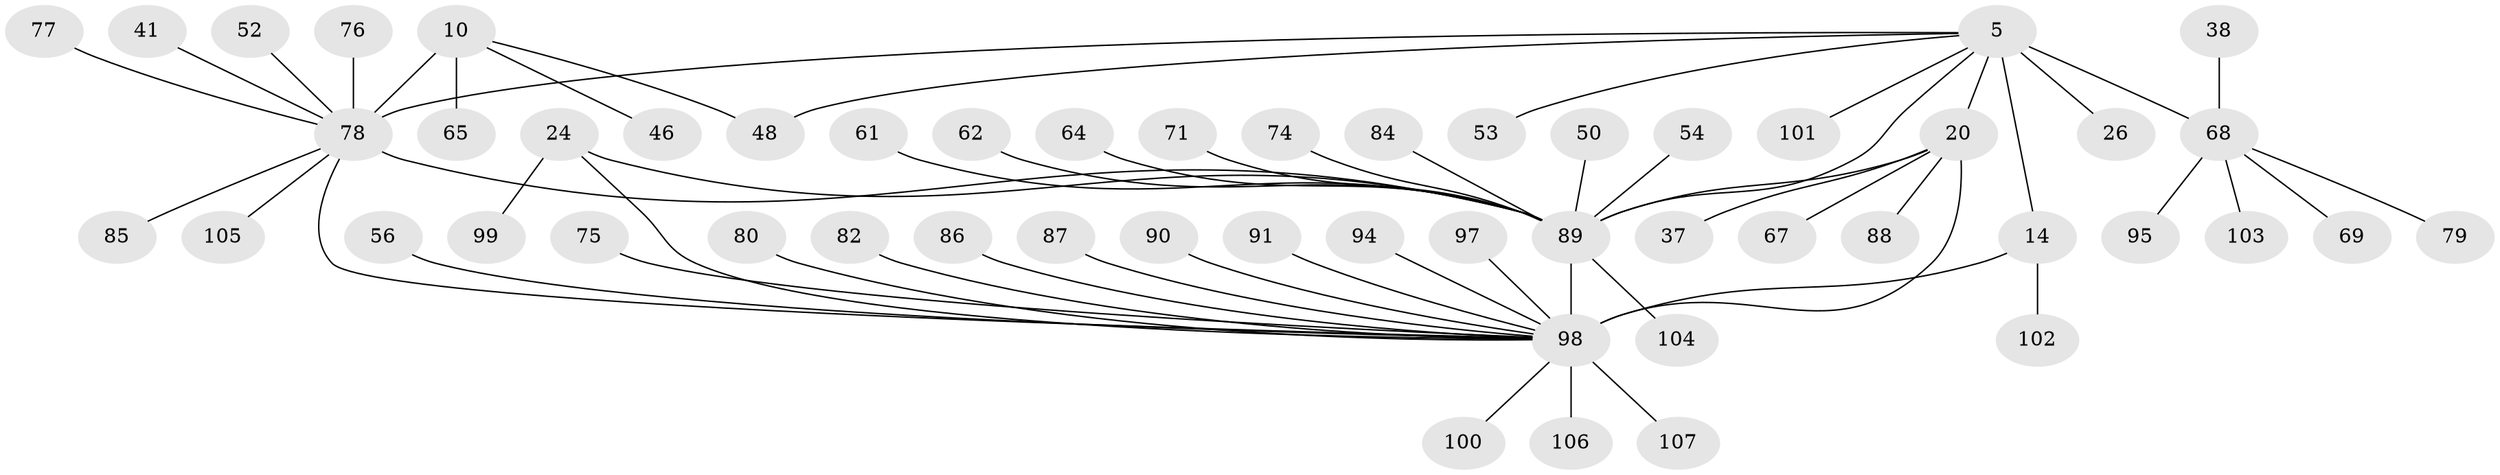 // original degree distribution, {8: 0.04672897196261682, 6: 0.04672897196261682, 7: 0.056074766355140186, 9: 0.028037383177570093, 10: 0.009345794392523364, 5: 0.037383177570093455, 11: 0.009345794392523364, 14: 0.009345794392523364, 1: 0.5700934579439252, 4: 0.018691588785046728, 2: 0.12149532710280374, 3: 0.04672897196261682}
// Generated by graph-tools (version 1.1) at 2025/54/03/09/25 04:54:34]
// undirected, 53 vertices, 59 edges
graph export_dot {
graph [start="1"]
  node [color=gray90,style=filled];
  5 [super="+3"];
  10 [super="+7"];
  14 [super="+11"];
  20 [super="+17"];
  24 [super="+21"];
  26;
  37;
  38;
  41;
  46;
  48;
  50;
  52;
  53 [super="+40"];
  54;
  56;
  61;
  62;
  64 [super="+32"];
  65;
  67;
  68 [super="+36"];
  69 [super="+49"];
  71;
  74;
  75;
  76 [super="+44"];
  77 [super="+72"];
  78 [super="+59+9+30+31"];
  79;
  80;
  82 [super="+58"];
  84;
  85;
  86;
  87;
  88;
  89 [super="+34+51+28+47+25+23+29+73+42"];
  90;
  91;
  94;
  95;
  97;
  98 [super="+19+18+93+55+63+66+70+81"];
  99;
  100;
  101;
  102;
  103 [super="+96"];
  104;
  105;
  106;
  107;
  5 -- 48;
  5 -- 20;
  5 -- 89 [weight=2];
  5 -- 101;
  5 -- 26;
  5 -- 14;
  5 -- 78 [weight=2];
  5 -- 53;
  5 -- 68 [weight=6];
  10 -- 48;
  10 -- 65;
  10 -- 46;
  10 -- 78 [weight=6];
  14 -- 102;
  14 -- 98 [weight=7];
  20 -- 67;
  20 -- 37;
  20 -- 88;
  20 -- 98 [weight=6];
  20 -- 89;
  24 -- 99;
  24 -- 89 [weight=7];
  24 -- 98;
  38 -- 68;
  41 -- 78;
  50 -- 89;
  52 -- 78;
  54 -- 89;
  56 -- 98;
  61 -- 89;
  62 -- 89;
  64 -- 89;
  68 -- 69;
  68 -- 103;
  68 -- 95;
  68 -- 79;
  71 -- 89;
  74 -- 89;
  75 -- 98;
  76 -- 78;
  77 -- 78;
  78 -- 98 [weight=2];
  78 -- 105;
  78 -- 85;
  78 -- 89 [weight=2];
  80 -- 98;
  82 -- 98;
  84 -- 89;
  86 -- 98;
  87 -- 98;
  89 -- 104;
  89 -- 98 [weight=4];
  90 -- 98;
  91 -- 98;
  94 -- 98;
  97 -- 98;
  98 -- 100;
  98 -- 106;
  98 -- 107;
}
